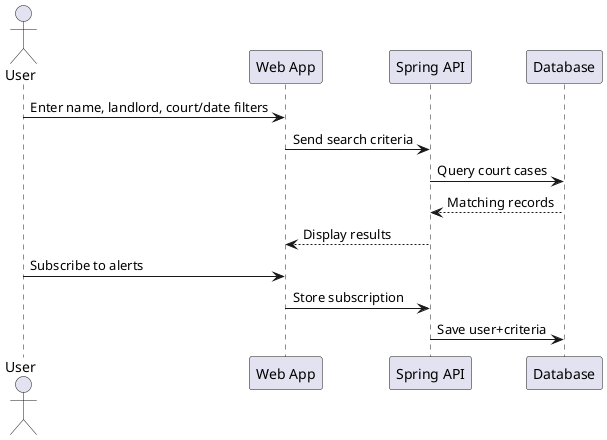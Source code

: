 @startuml
actor User
participant "Web App"
participant "Spring API"
participant "Database"

User -> "Web App": Enter name, landlord, court/date filters
"Web App" -> "Spring API": Send search criteria
"Spring API" -> "Database": Query court cases
"Database" --> "Spring API": Matching records
"Spring API" --> "Web App": Display results

User -> "Web App": Subscribe to alerts
"Web App" -> "Spring API": Store subscription
"Spring API" -> "Database": Save user+criteria
@enduml
